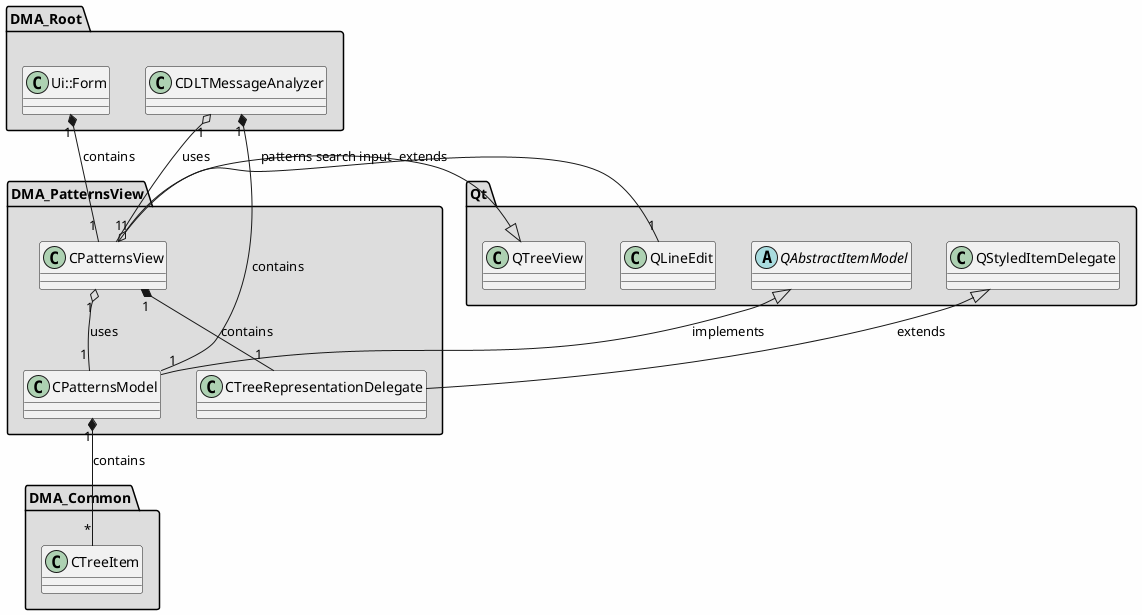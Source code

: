 
@startuml

skinparam backgroundColor #FEFEFE
skinparam wrapWidth 600
package "DMA_Common" #DDDDDD
{

class "CTreeItem"
{
}

}

package "DMA_PatternsView" #DDDDDD
{

class "CPatternsModel"
{
}

class "CPatternsView"
{
}

class "CTreeRepresentationDelegate"
{
}

}

package "DMA_Root" #DDDDDD
{

class "CDLTMessageAnalyzer"
{
}

class "Ui::Form"
{
}

}

package "Qt" #DDDDDD
{

abstract class "QAbstractItemModel"
{
}

class "QLineEdit"
{
}

class "QStyledItemDelegate"
{
}

class "QTreeView"
{
}

}

'====================Inheritance section====================
QAbstractItemModel <|-- CPatternsModel : implements
QTreeView <|-- CPatternsView : extends
QStyledItemDelegate <|-- CTreeRepresentationDelegate : extends

'====================Dependencies section====================
CPatternsModel "1" *-- "*" CTreeItem : contains
CPatternsView "1" o-- "1" CPatternsModel : uses
CPatternsView "1" *-- "1" CTreeRepresentationDelegate : contains
CPatternsView "1" o-- "1" QLineEdit : patterns search input
CDLTMessageAnalyzer "1" *-- "1" CPatternsModel : contains
CDLTMessageAnalyzer "1" o-- "1" CPatternsView : uses
Ui::Form "1" *-- "1" CPatternsView : contains

@enduml